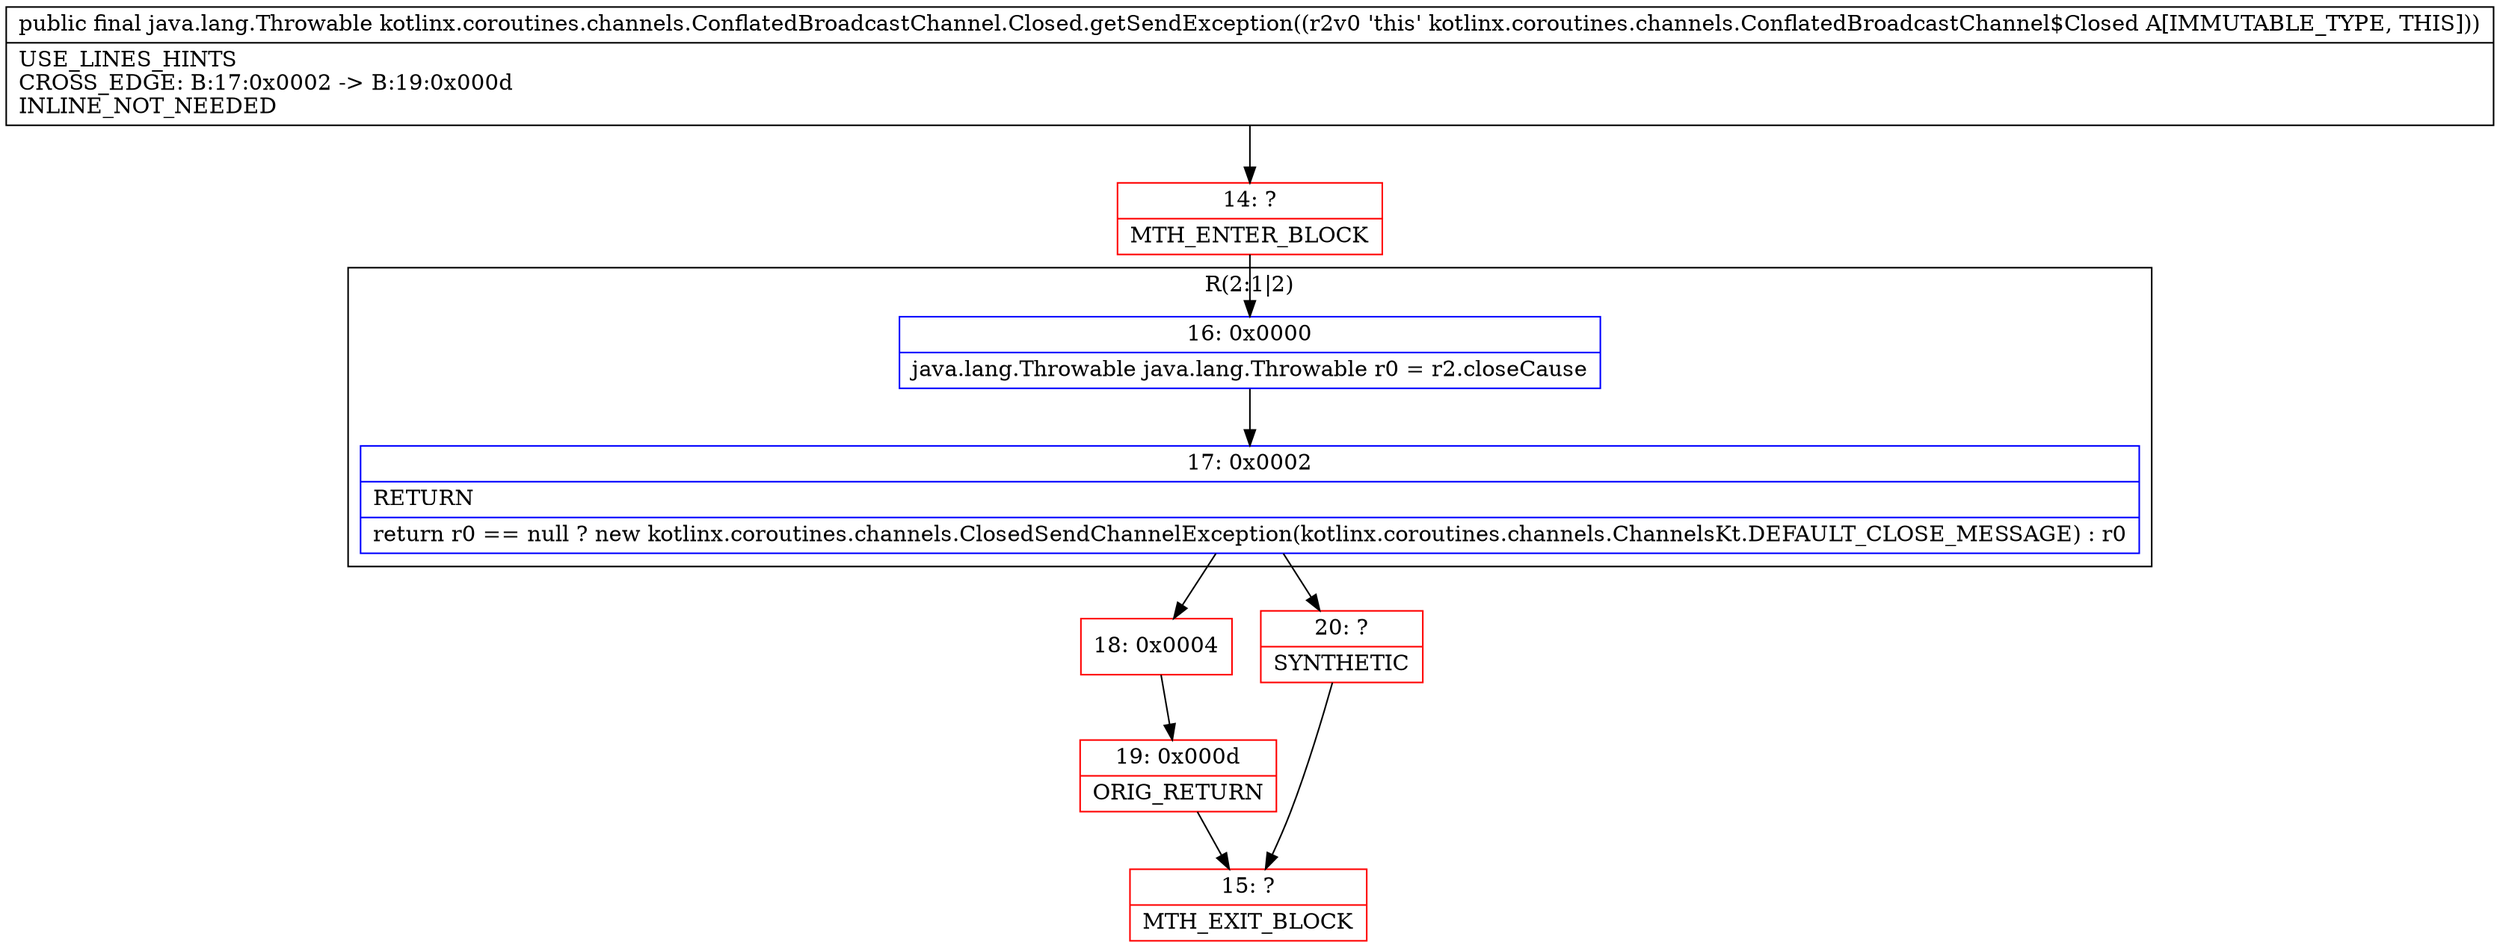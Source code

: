 digraph "CFG forkotlinx.coroutines.channels.ConflatedBroadcastChannel.Closed.getSendException()Ljava\/lang\/Throwable;" {
subgraph cluster_Region_130693748 {
label = "R(2:1|2)";
node [shape=record,color=blue];
Node_16 [shape=record,label="{16\:\ 0x0000|java.lang.Throwable java.lang.Throwable r0 = r2.closeCause\l}"];
Node_17 [shape=record,label="{17\:\ 0x0002|RETURN\l|return r0 == null ? new kotlinx.coroutines.channels.ClosedSendChannelException(kotlinx.coroutines.channels.ChannelsKt.DEFAULT_CLOSE_MESSAGE) : r0\l}"];
}
Node_14 [shape=record,color=red,label="{14\:\ ?|MTH_ENTER_BLOCK\l}"];
Node_18 [shape=record,color=red,label="{18\:\ 0x0004}"];
Node_19 [shape=record,color=red,label="{19\:\ 0x000d|ORIG_RETURN\l}"];
Node_15 [shape=record,color=red,label="{15\:\ ?|MTH_EXIT_BLOCK\l}"];
Node_20 [shape=record,color=red,label="{20\:\ ?|SYNTHETIC\l}"];
MethodNode[shape=record,label="{public final java.lang.Throwable kotlinx.coroutines.channels.ConflatedBroadcastChannel.Closed.getSendException((r2v0 'this' kotlinx.coroutines.channels.ConflatedBroadcastChannel$Closed A[IMMUTABLE_TYPE, THIS]))  | USE_LINES_HINTS\lCROSS_EDGE: B:17:0x0002 \-\> B:19:0x000d\lINLINE_NOT_NEEDED\l}"];
MethodNode -> Node_14;Node_16 -> Node_17;
Node_17 -> Node_18;
Node_17 -> Node_20;
Node_14 -> Node_16;
Node_18 -> Node_19;
Node_19 -> Node_15;
Node_20 -> Node_15;
}


